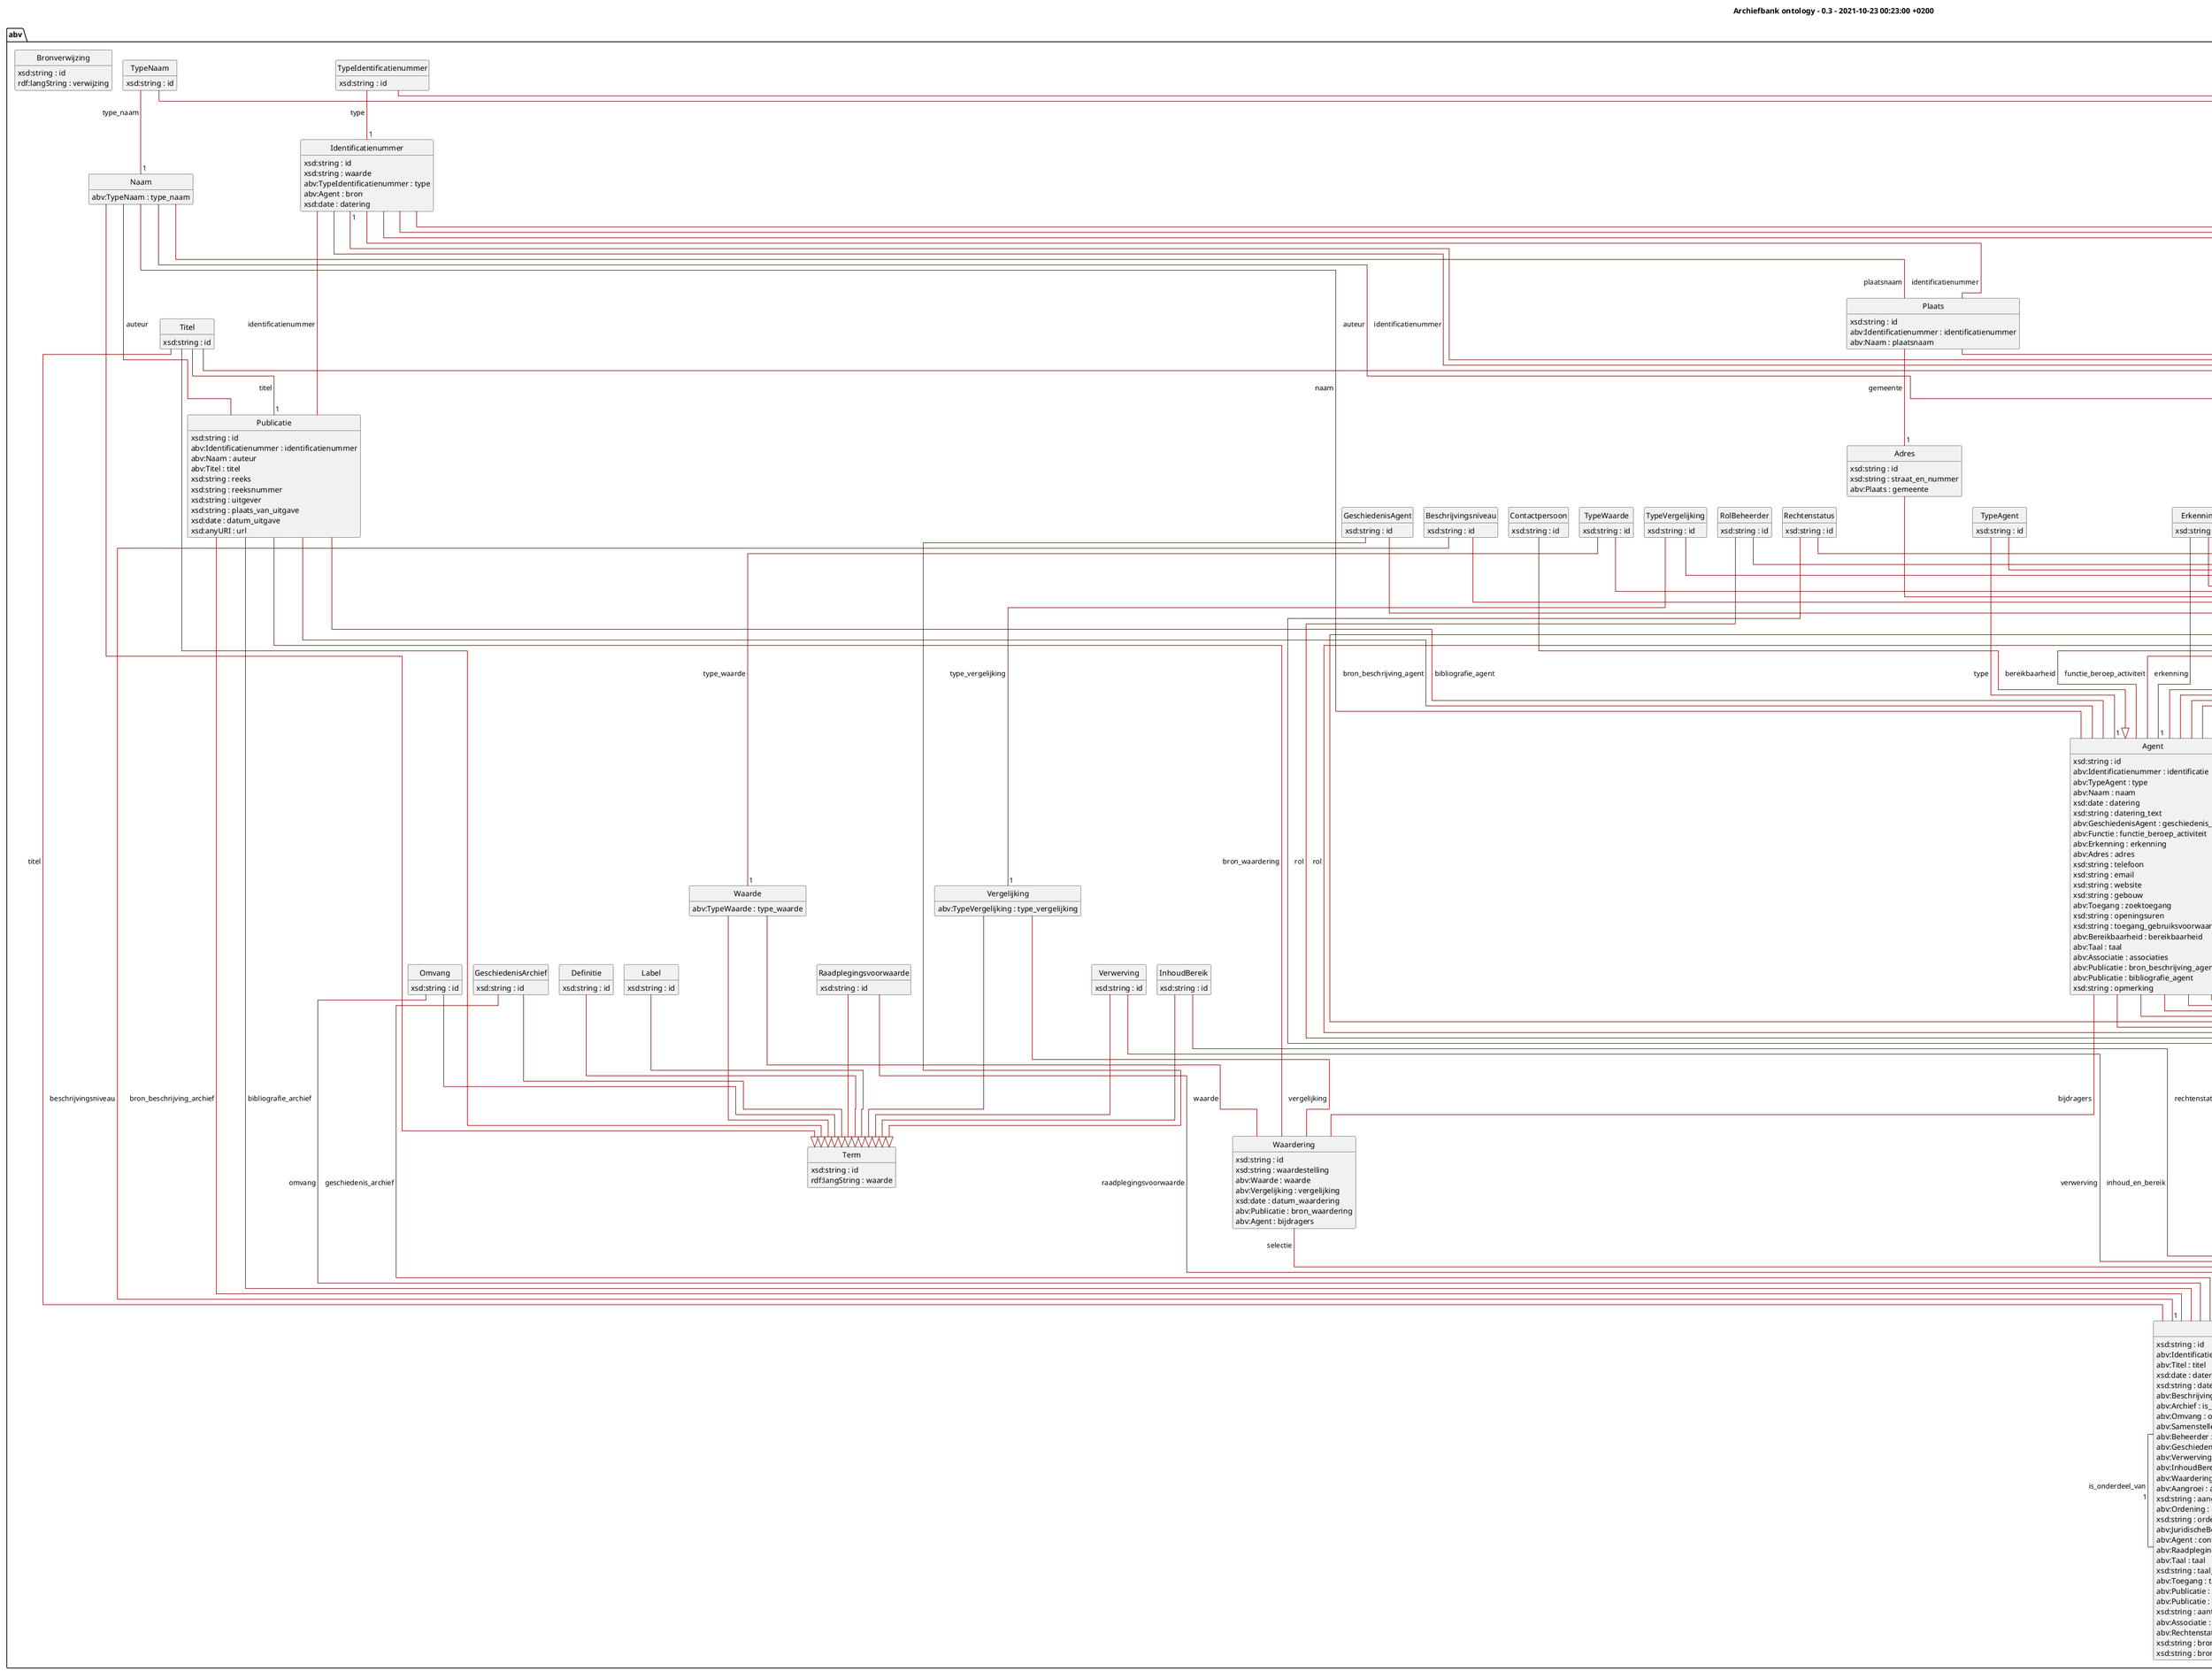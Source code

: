 @startuml
!pragma layout elk
skinparam classFontSize 14
!define LIGHTORANGE
skinparam groupInheritance 1
skinparam componentStyle uml2
skinparam wrapMessageWidth 100
skinparam ArrowColor #Maroon

title Archiefbank ontology - 0.3 - 2021-10-23 00:23:00 +0200
              
package abv {

class Aangroei{
	{field} xsd:string : id 
}

Aangroei --|> Codetabel

class Adres{
	{field} xsd:string : id 
	{field} xsd:string : straat_en_nummer 
	{field} abv:Plaats : gemeente 
}
Plaats - "1" Adres : gemeente >

class Agent{
	{field} xsd:string : id 
	{field} abv:Identificatienummer : identificatie 
	{field} abv:TypeAgent : type 
	{field} abv:Naam : naam 
	{field} xsd:date : datering 
	{field} xsd:string : datering_text 
	{field} abv:GeschiedenisAgent : geschiedenis_agent 
	{field} abv:Functie : functie_beroep_activiteit 
	{field} abv:Erkenning : erkenning 
	{field} abv:Adres : adres 
	{field} xsd:string : telefoon 
	{field} xsd:string : email 
	{field} xsd:string : website 
	{field} xsd:string : gebouw 
	{field} abv:Toegang : zoektoegang 
	{field} xsd:string : openingsuren 
	{field} xsd:string : toegang_gebruiksvoorwaarden 
	{field} abv:Bereikbaarheid : bereikbaarheid 
	{field} abv:Taal : taal 
	{field} abv:Associatie : associaties 
	{field} abv:Publicatie : bron_beschrijving_agent 
	{field} abv:Publicatie : bibliografie_agent 
	{field} xsd:string : opmerking 
}
Identificatienummer -  Agent : identificatie >
TypeAgent - "1" Agent : type >
Naam -  Agent : naam >
GeschiedenisAgent -  Agent : geschiedenis_agent >
Functie -  Agent : functie_beroep_activiteit >
Erkenning - "1" Agent : erkenning >
Adres -  Agent : adres >
Toegang -  Agent : zoektoegang >
Bereikbaarheid -  Agent : bereikbaarheid >
Taal -  Agent : taal >
Associatie -  Agent : associaties >
Publicatie -  Agent : bron_beschrijving_agent >
Publicatie -  Agent : bibliografie_agent >

class Archief{
	{field} xsd:string : id 
	{field} abv:Identificatienummer : identificatienummer 
	{field} abv:Titel : titel 
	{field} xsd:date : datering 
	{field} xsd:string : datering_text 
	{field} abv:Beschrijvingsniveau : beschrijvingsniveau 
	{field} abv:Archief : is_onderdeel_van 
	{field} abv:Omvang : omvang 
	{field} abv:Samensteller : samensteller 
	{field} abv:Beheerder : beheerder 
	{field} abv:GeschiedenisArchief : geschiedenis_archief 
	{field} abv:Verwerving : verwerving 
	{field} abv:InhoudBereik : inhoud_en_bereik 
	{field} abv:Waardering : selectie 
	{field} abv:Aangroei : aangroei 
	{field} xsd:string : aangroei_text 
	{field} abv:Ordening : ordening 
	{field} xsd:string : ordening_text 
	{field} abv:JuridischeBeperking : juridische_beperking 
	{field} abv:Agent : contactpersoon 
	{field} abv:Raadplegingsvoorwaarde : raadplegingsvoorwaarde 
	{field} abv:Taal : taal 
	{field} xsd:string : taal_text 
	{field} abv:Toegang : toegang 
	{field} abv:Publicatie : bron_beschrijving_archief 
	{field} abv:Publicatie : bibliografie_archief 
	{field} xsd:string : aantekening_archivaris 
	{field} abv:Associatie : associatie 
	{field} abv:Rechtenstatus : rechtenstatus_metadata 
	{field} xsd:string : bronverwijzing_record 
	{field} xsd:string : bronverwijzing_archief 
}
Identificatienummer -  Archief : identificatienummer >
Titel -  Archief : titel >
Beschrijvingsniveau - "1" Archief : beschrijvingsniveau >
Archief - "1" Archief : is_onderdeel_van >
Omvang -  Archief : omvang >
Samensteller -  Archief : samensteller >
Beheerder -  Archief : beheerder >
GeschiedenisArchief -  Archief : geschiedenis_archief >
Verwerving -  Archief : verwerving >
InhoudBereik -  Archief : inhoud_en_bereik >
Waardering -  Archief : selectie >
Aangroei - "1" Archief : aangroei >
Ordening - "1" Archief : ordening >
JuridischeBeperking - "1" Archief : juridische_beperking >
Agent -  Archief : contactpersoon >
Raadplegingsvoorwaarde - "1" Archief : raadplegingsvoorwaarde >
Taal -  Archief : taal >
Toegang -  Archief : toegang >
Publicatie -  Archief : bron_beschrijving_archief >
Publicatie -  Archief : bibliografie_archief >
Associatie -  Archief : associatie >
Rechtenstatus - "1" Archief : rechtenstatus_metadata >

class Associatie{
	{field} xsd:string : id 
	{field} abv:Plaats : plaats 
	{field} abv:Agent : agent 
	{field} abv:Periode : periode 
	{field} abv:Onderwerp : onderwerp 
}
Plaats - "1" Associatie : plaats >
Agent - "1" Associatie : agent >
Periode - "1" Associatie : periode >
Onderwerp - "1" Associatie : onderwerp >

class Beheerder{
	{field} xsd:string : id 
	{field} abv:Agent : naam 
	{field} abv:RolBeheerder : rol 
}
Agent - "1" Beheerder : naam >
RolBeheerder - "1" Beheerder : rol >

class Bereikbaarheid{
	{field} xsd:string : id 
}

Bereikbaarheid --|> Codetabel

class Beschrijvingsniveau{
	{field} xsd:string : id 
}

Beschrijvingsniveau --|> Codetabel

class BibliografieArchief{
	{field} xsd:string : id 
}

BibliografieArchief --|> Concept

class Bronbeschrijving{
	{field} xsd:string : id 
}

Bronbeschrijving --|> Concept

class Bronverwijzing{
	{field} xsd:string : id 
	{field} rdf:langString : verwijzing 
}


class Codetabel{
	{field} xsd:string : id 
}

Codetabel --|> Concept

class Concept{
	{field} xsd:string : id 
	{field} abv:Identificatienummer : identificatie 
	{field} rdf:langString : label 
	{field} abv:Concept : type 
	{field} rdf:langString : definitie 
}
Identificatienummer -  Concept : identificatie >
Concept -  Concept : type >

class Contactpersoon{
	{field} xsd:string : id 
}

Contactpersoon --|> Agent

class Definitie{
	{field} xsd:string : id 
}

Definitie --|> Term

class Erkenning{
	{field} xsd:string : id 
}

Erkenning --|> Concept

class Functie{
	{field} xsd:string : id 
}

Functie --|> Codetabel

class FunctieBeroepActiviteit{
	{field} xsd:string : id 
}

FunctieBeroepActiviteit --|> Concept

class GeschiedenisAgent{
	{field} xsd:string : id 
}

GeschiedenisAgent --|> Term

class GeschiedenisArchief{
	{field} xsd:string : id 
}

GeschiedenisArchief --|> Term

class Identificatienummer{
	{field} xsd:string : id 
	{field} xsd:string : waarde 
	{field} abv:TypeIdentificatienummer : type 
	{field} abv:Agent : bron 
	{field} xsd:date : datering 
}
TypeIdentificatienummer - "1" Identificatienummer : type >
Agent - "1" Identificatienummer : bron >

class InhoudBereik{
	{field} xsd:string : id 
}

InhoudBereik --|> Term

class JuridischeBeperking{
	{field} xsd:string : id 
	{field} xsd:boolean : privacy_gevoelig 
	{field} xsd:boolean : contractuele_beperking 
	{field} xsd:boolean : gevoelig_voor_auteursrechtelijkebescherming 
}


class Label{
	{field} xsd:string : id 
}

Label --|> Term

class Naam{
	{field} abv:TypeNaam : type_naam 
}
TypeNaam - "1" Naam : type_naam >
Naam --|> Term

class Omvang{
	{field} xsd:string : id 
}

Omvang --|> Term

class Onderwerp{
	{field} xsd:string : id 
}

Onderwerp --|> Codetabel

class Ordening{
	{field} xsd:string : id 
}

Ordening --|> Codetabel

class Periode{
	{field} xsd:string : id 
}

Periode --|> Codetabel

class Plaats{
	{field} xsd:string : id 
	{field} abv:Identificatienummer : identificatienummer 
	{field} abv:Naam : plaatsnaam 
}
Identificatienummer -  Plaats : identificatienummer >
Naam -  Plaats : plaatsnaam >

class Publicatie{
	{field} xsd:string : id 
	{field} abv:Identificatienummer : identificatienummer 
	{field} abv:Naam : auteur 
	{field} abv:Titel : titel 
	{field} xsd:string : reeks 
	{field} xsd:string : reeksnummer 
	{field} xsd:string : uitgever 
	{field} xsd:string : plaats_van_uitgave 
	{field} xsd:date : datum_uitgave 
	{field} xsd:anyURI : url 
}
Identificatienummer -  Publicatie : identificatienummer >
Naam -  Publicatie : auteur >
Titel - "1" Publicatie : titel >

class Raadplegingsvoorwaarde{
	{field} xsd:string : id 
}

Raadplegingsvoorwaarde --|> Term

class Rechtenstatus{
	{field} xsd:string : id 
}

Rechtenstatus --|> Codetabel

class Rol{
	{field} xsd:string : id 
}

Rol --|> Concept

class RolBeheerder{
	{field} xsd:string : id 
}

RolBeheerder --|> Codetabel

class RolSamensteller{
	{field} xsd:string : id 
}

RolSamensteller --|> Codetabel

class Samensteller{
	{field} xsd:string : id 
	{field} abv:Agent : naam 
	{field} abv:RolSamensteller : rol 
}
Agent - "1" Samensteller : naam >
RolSamensteller - "1" Samensteller : rol >

class Soort{
	{field} xsd:string : id 
}

Soort --|> Concept

class Taal{
	{field} xsd:string : id 
}

Taal --|> Codetabel

class Term{
	{field} xsd:string : id 
	{field} rdf:langString : waarde 
}


class Titel{
	{field} xsd:string : id 
}

Titel --|> Term

class Toegang{
	{field} xsd:string : id 
	{field} abv:Identificatienummer : identificatienummer 
	{field} abv:Naam : auteur 
	{field} abv:Titel : titel 
	{field} xsd:string : reeks 
	{field} xsd:string : reeksnummer 
	{field} xsd:string : uitgever 
	{field} xsd:string : plaats_van_uitgave 
	{field} xsd:date : datum_uitgave 
	{field} xsd:anyURI : url 
}
Identificatienummer -  Toegang : identificatienummer >
Naam -  Toegang : auteur >
Titel - "1" Toegang : titel >

class TypeAgent{
	{field} xsd:string : id 
}

TypeAgent --|> Codetabel

class TypeIdentificatienummer{
	{field} xsd:string : id 
}

TypeIdentificatienummer --|> Codetabel

class TypeNaam{
	{field} xsd:string : id 
}

TypeNaam --|> Codetabel

class TypeVergelijking{
	{field} xsd:string : id 
}

TypeVergelijking --|> Codetabel

class TypeWaarde{
	{field} xsd:string : id 
}

TypeWaarde --|> Codetabel

class Vergelijking{
	{field} abv:TypeVergelijking : type_vergelijking 
}
TypeVergelijking - "1" Vergelijking : type_vergelijking >
Vergelijking --|> Term

class Verwerving{
	{field} xsd:string : id 
}

Verwerving --|> Term

class Waarde{
	{field} abv:TypeWaarde : type_waarde 
}
TypeWaarde - "1" Waarde : type_waarde >
Waarde --|> Term

class Waardering{
	{field} xsd:string : id 
	{field} xsd:string : waardestelling 
	{field} abv:Waarde : waarde 
	{field} abv:Vergelijking : vergelijking 
	{field} xsd:date : datum_waardering 
	{field} abv:Publicatie : bron_waardering 
	{field} abv:Agent : bijdragers 
}
Waarde -  Waardering : waarde >
Vergelijking -  Waardering : vergelijking >
Publicatie -  Waardering : bron_waardering >
Agent -  Waardering : bijdragers >

hide circle
hide methods
hide empty members
@enduml
          
